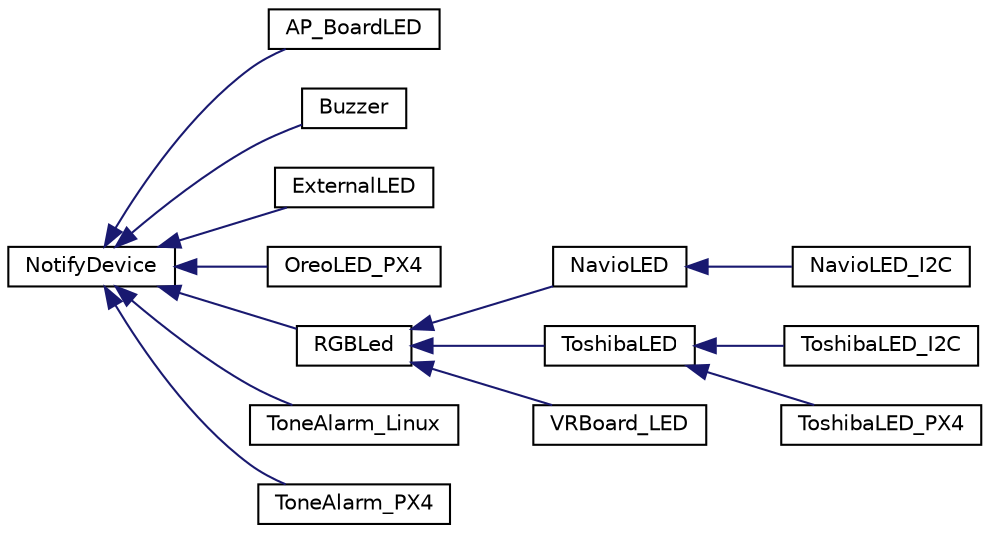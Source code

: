 digraph "Graphical Class Hierarchy"
{
 // INTERACTIVE_SVG=YES
  edge [fontname="Helvetica",fontsize="10",labelfontname="Helvetica",labelfontsize="10"];
  node [fontname="Helvetica",fontsize="10",shape=record];
  rankdir="LR";
  Node1 [label="NotifyDevice",height=0.2,width=0.4,color="black", fillcolor="white", style="filled",URL="$classNotifyDevice.html"];
  Node1 -> Node2 [dir="back",color="midnightblue",fontsize="10",style="solid",fontname="Helvetica"];
  Node2 [label="AP_BoardLED",height=0.2,width=0.4,color="black", fillcolor="white", style="filled",URL="$classAP__BoardLED.html"];
  Node1 -> Node3 [dir="back",color="midnightblue",fontsize="10",style="solid",fontname="Helvetica"];
  Node3 [label="Buzzer",height=0.2,width=0.4,color="black", fillcolor="white", style="filled",URL="$classBuzzer.html"];
  Node1 -> Node4 [dir="back",color="midnightblue",fontsize="10",style="solid",fontname="Helvetica"];
  Node4 [label="ExternalLED",height=0.2,width=0.4,color="black", fillcolor="white", style="filled",URL="$classExternalLED.html"];
  Node1 -> Node5 [dir="back",color="midnightblue",fontsize="10",style="solid",fontname="Helvetica"];
  Node5 [label="OreoLED_PX4",height=0.2,width=0.4,color="black", fillcolor="white", style="filled",URL="$classOreoLED__PX4.html"];
  Node1 -> Node6 [dir="back",color="midnightblue",fontsize="10",style="solid",fontname="Helvetica"];
  Node6 [label="RGBLed",height=0.2,width=0.4,color="black", fillcolor="white", style="filled",URL="$classRGBLed.html"];
  Node6 -> Node7 [dir="back",color="midnightblue",fontsize="10",style="solid",fontname="Helvetica"];
  Node7 [label="NavioLED",height=0.2,width=0.4,color="black", fillcolor="white", style="filled",URL="$classNavioLED.html"];
  Node7 -> Node8 [dir="back",color="midnightblue",fontsize="10",style="solid",fontname="Helvetica"];
  Node8 [label="NavioLED_I2C",height=0.2,width=0.4,color="black", fillcolor="white", style="filled",URL="$classNavioLED__I2C.html"];
  Node6 -> Node9 [dir="back",color="midnightblue",fontsize="10",style="solid",fontname="Helvetica"];
  Node9 [label="ToshibaLED",height=0.2,width=0.4,color="black", fillcolor="white", style="filled",URL="$classToshibaLED.html"];
  Node9 -> Node10 [dir="back",color="midnightblue",fontsize="10",style="solid",fontname="Helvetica"];
  Node10 [label="ToshibaLED_I2C",height=0.2,width=0.4,color="black", fillcolor="white", style="filled",URL="$classToshibaLED__I2C.html"];
  Node9 -> Node11 [dir="back",color="midnightblue",fontsize="10",style="solid",fontname="Helvetica"];
  Node11 [label="ToshibaLED_PX4",height=0.2,width=0.4,color="black", fillcolor="white", style="filled",URL="$classToshibaLED__PX4.html"];
  Node6 -> Node12 [dir="back",color="midnightblue",fontsize="10",style="solid",fontname="Helvetica"];
  Node12 [label="VRBoard_LED",height=0.2,width=0.4,color="black", fillcolor="white", style="filled",URL="$classVRBoard__LED.html"];
  Node1 -> Node13 [dir="back",color="midnightblue",fontsize="10",style="solid",fontname="Helvetica"];
  Node13 [label="ToneAlarm_Linux",height=0.2,width=0.4,color="black", fillcolor="white", style="filled",URL="$classToneAlarm__Linux.html"];
  Node1 -> Node14 [dir="back",color="midnightblue",fontsize="10",style="solid",fontname="Helvetica"];
  Node14 [label="ToneAlarm_PX4",height=0.2,width=0.4,color="black", fillcolor="white", style="filled",URL="$classToneAlarm__PX4.html"];
}
